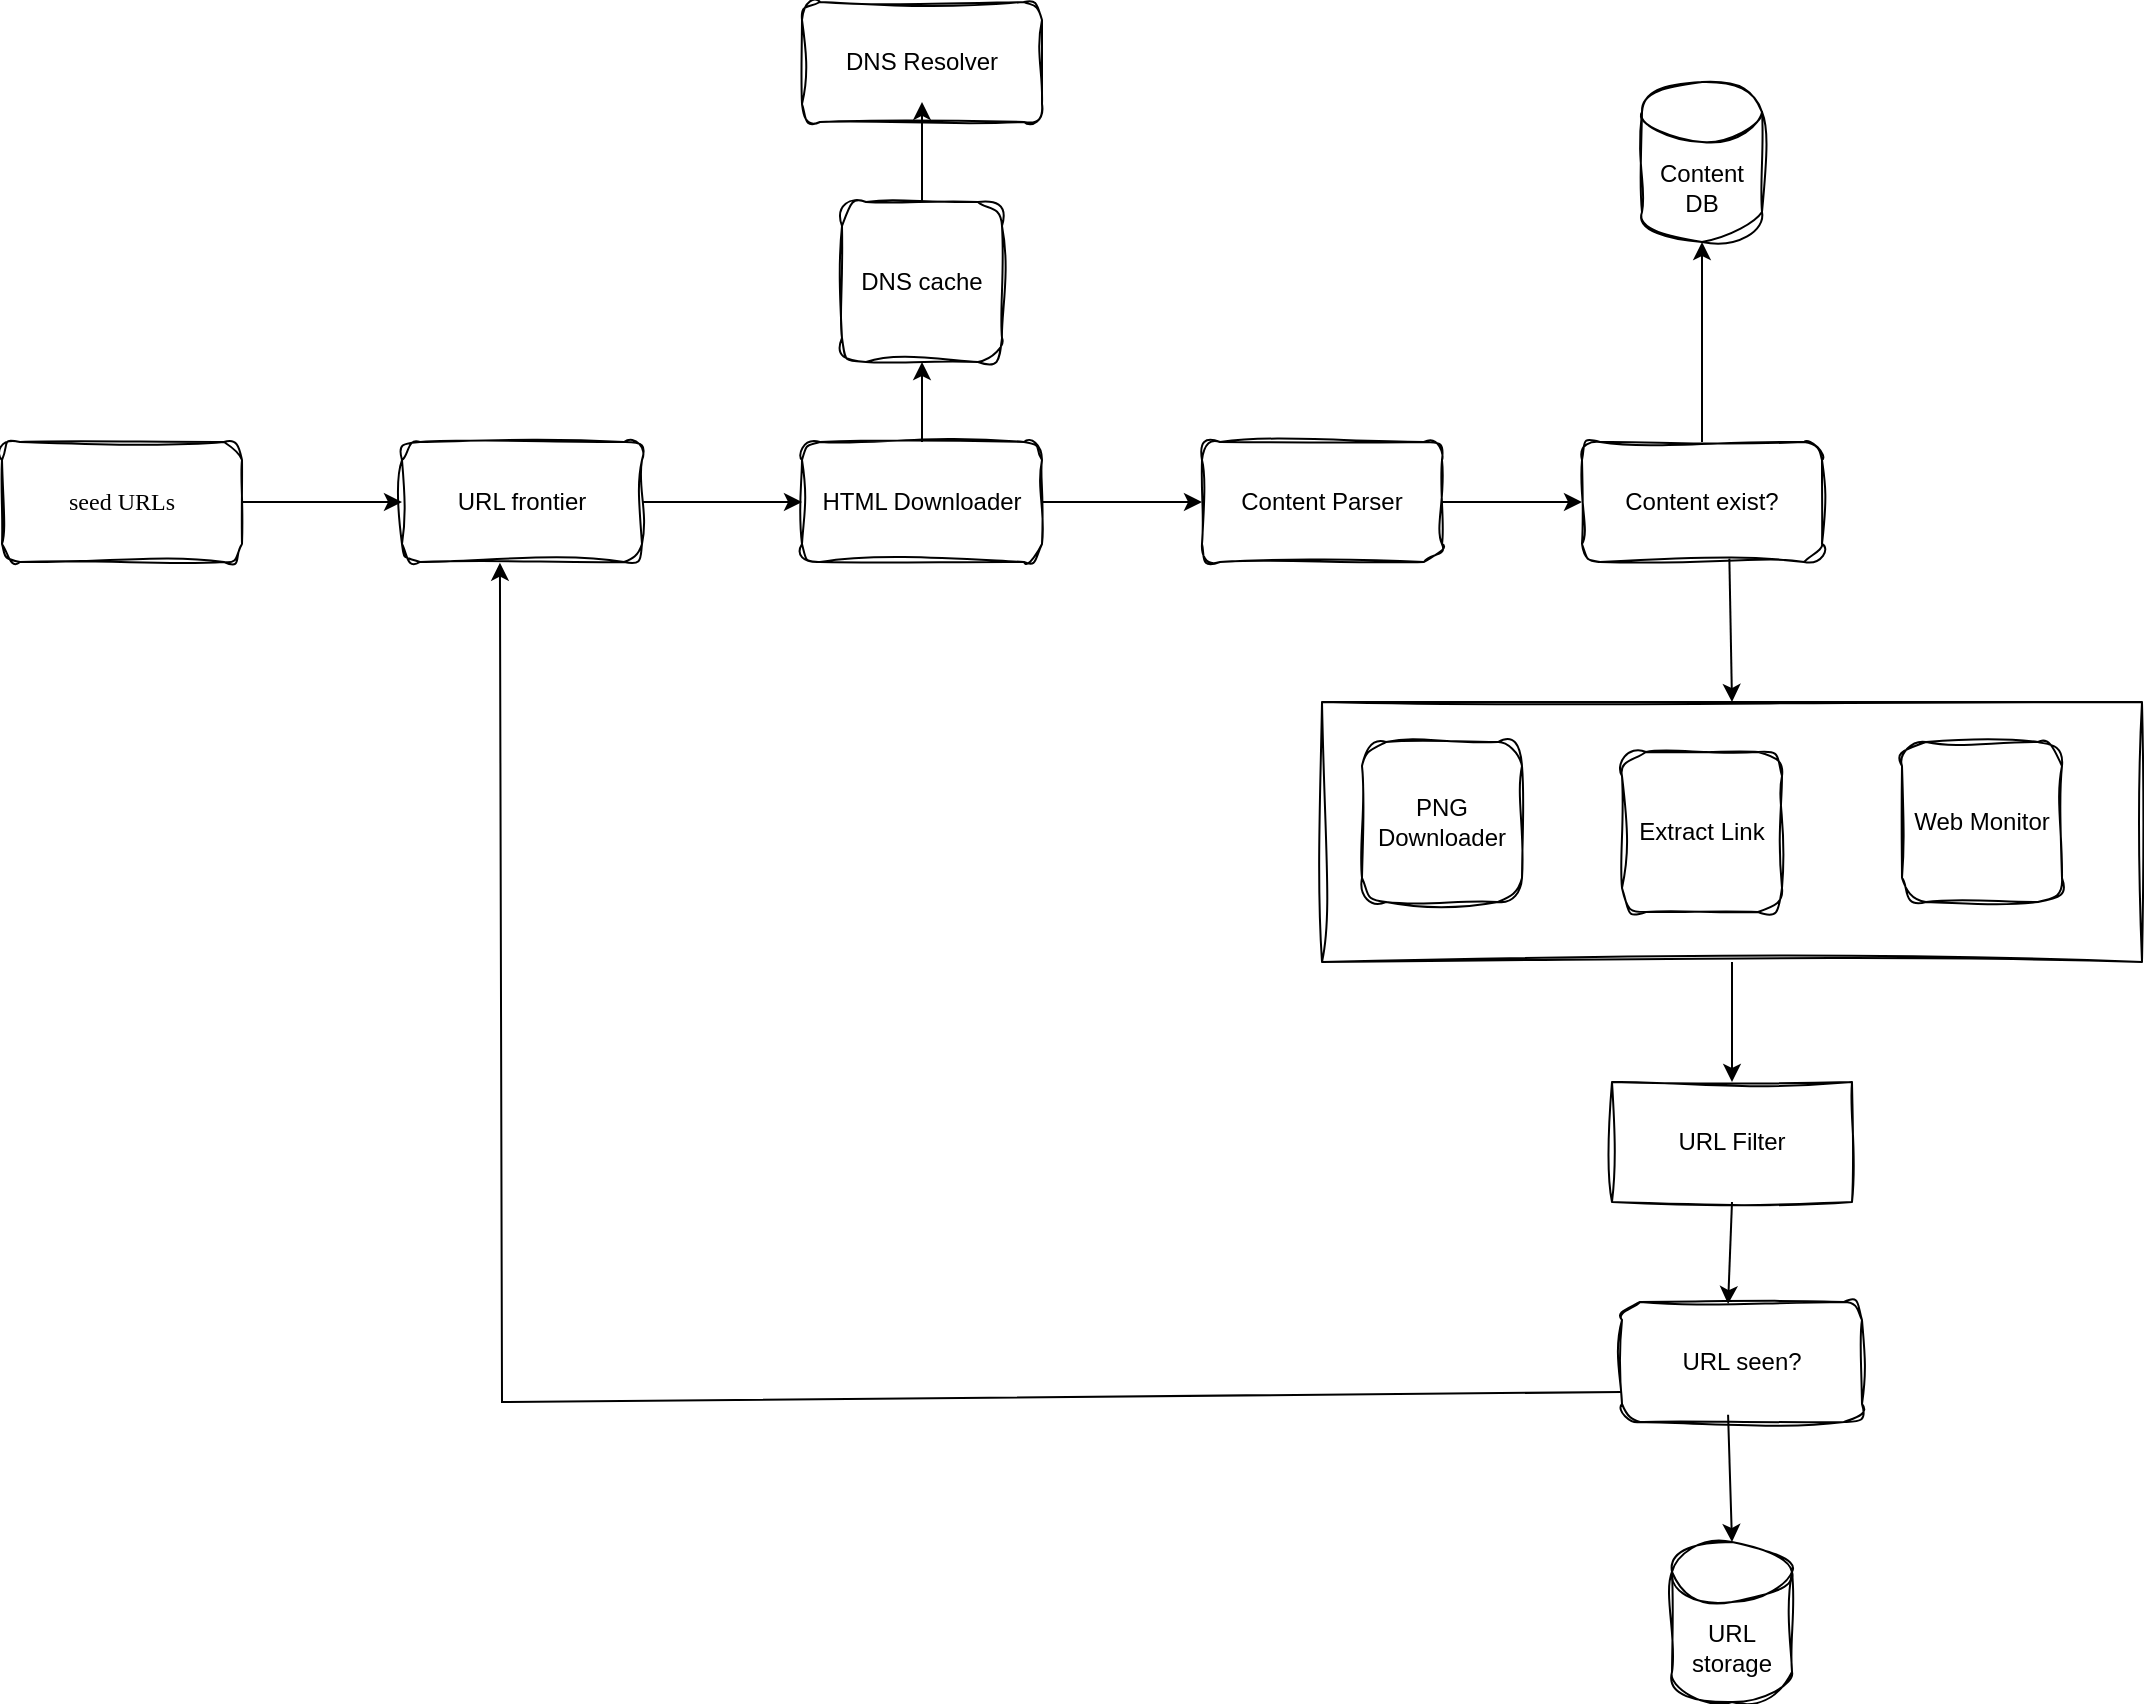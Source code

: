 <mxfile version="28.2.8">
  <diagram name="Page-1" id="En5NODks6tWdw6n6xfn5">
    <mxGraphModel dx="2063" dy="770" grid="1" gridSize="10" guides="1" tooltips="1" connect="1" arrows="1" fold="1" page="1" pageScale="1" pageWidth="850" pageHeight="1100" math="0" shadow="0">
      <root>
        <mxCell id="0" />
        <mxCell id="1" parent="0" />
        <mxCell id="Pa-B8mlxdfMoOiAWfZW8-1" value="&lt;font face=&quot;Lucida Console&quot;&gt;seed URLs&lt;/font&gt;" style="rounded=1;whiteSpace=wrap;html=1;fillColor=none;strokeColor=default;sketch=1;curveFitting=1;jiggle=2;glass=1;" vertex="1" parent="1">
          <mxGeometry x="-180" y="300" width="120" height="60" as="geometry" />
        </mxCell>
        <mxCell id="Pa-B8mlxdfMoOiAWfZW8-3" value="URL frontier" style="rounded=1;whiteSpace=wrap;html=1;glass=1;sketch=1;jiggle=2;curveFitting=1;strokeColor=default;align=center;verticalAlign=middle;fontFamily=Helvetica;fontSize=12;fontColor=default;fillColor=none;" vertex="1" parent="1">
          <mxGeometry x="20" y="300" width="120" height="60" as="geometry" />
        </mxCell>
        <mxCell id="Pa-B8mlxdfMoOiAWfZW8-4" value="HTML Downloader" style="rounded=1;whiteSpace=wrap;html=1;glass=1;sketch=1;jiggle=2;curveFitting=1;strokeColor=default;align=center;verticalAlign=middle;fontFamily=Helvetica;fontSize=12;fontColor=default;fillColor=none;" vertex="1" parent="1">
          <mxGeometry x="220" y="300" width="120" height="60" as="geometry" />
        </mxCell>
        <mxCell id="Pa-B8mlxdfMoOiAWfZW8-5" value="DNS Resolver" style="rounded=1;whiteSpace=wrap;html=1;glass=1;sketch=1;jiggle=2;curveFitting=1;strokeColor=default;align=center;verticalAlign=middle;fontFamily=Helvetica;fontSize=12;fontColor=default;fillColor=none;" vertex="1" parent="1">
          <mxGeometry x="220" y="80" width="120" height="60" as="geometry" />
        </mxCell>
        <mxCell id="Pa-B8mlxdfMoOiAWfZW8-6" value="DNS cache" style="whiteSpace=wrap;html=1;aspect=fixed;rounded=1;glass=1;sketch=1;jiggle=2;curveFitting=1;strokeColor=default;align=center;verticalAlign=middle;fontFamily=Helvetica;fontSize=12;fontColor=default;fillColor=none;" vertex="1" parent="1">
          <mxGeometry x="240" y="180" width="80" height="80" as="geometry" />
        </mxCell>
        <mxCell id="Pa-B8mlxdfMoOiAWfZW8-7" value="Content Parser" style="rounded=1;whiteSpace=wrap;html=1;glass=1;sketch=1;jiggle=2;curveFitting=1;strokeColor=default;align=center;verticalAlign=middle;fontFamily=Helvetica;fontSize=12;fontColor=default;fillColor=none;" vertex="1" parent="1">
          <mxGeometry x="420" y="300" width="120" height="60" as="geometry" />
        </mxCell>
        <mxCell id="Pa-B8mlxdfMoOiAWfZW8-8" value="Content exist?" style="rounded=1;whiteSpace=wrap;html=1;glass=1;sketch=1;jiggle=2;curveFitting=1;strokeColor=default;align=center;verticalAlign=middle;fontFamily=Helvetica;fontSize=12;fontColor=default;fillColor=none;" vertex="1" parent="1">
          <mxGeometry x="610" y="300" width="120" height="60" as="geometry" />
        </mxCell>
        <mxCell id="Pa-B8mlxdfMoOiAWfZW8-9" value="Content DB" style="shape=cylinder3;whiteSpace=wrap;html=1;boundedLbl=1;backgroundOutline=1;size=15;rounded=1;glass=1;sketch=1;jiggle=2;curveFitting=1;strokeColor=default;align=center;verticalAlign=middle;fontFamily=Helvetica;fontSize=12;fontColor=default;fillColor=none;" vertex="1" parent="1">
          <mxGeometry x="640" y="120" width="60" height="80" as="geometry" />
        </mxCell>
        <mxCell id="Pa-B8mlxdfMoOiAWfZW8-10" value="" style="rounded=0;whiteSpace=wrap;html=1;glass=1;sketch=1;jiggle=2;curveFitting=1;strokeColor=default;align=center;verticalAlign=middle;fontFamily=Helvetica;fontSize=12;fontColor=default;fillColor=none;" vertex="1" parent="1">
          <mxGeometry x="480" y="430" width="410" height="130" as="geometry" />
        </mxCell>
        <mxCell id="Pa-B8mlxdfMoOiAWfZW8-11" value="Extract Link" style="whiteSpace=wrap;html=1;aspect=fixed;rounded=1;glass=1;sketch=1;jiggle=2;curveFitting=1;strokeColor=default;align=center;verticalAlign=middle;fontFamily=Helvetica;fontSize=12;fontColor=default;fillColor=none;" vertex="1" parent="1">
          <mxGeometry x="630" y="455" width="80" height="80" as="geometry" />
        </mxCell>
        <mxCell id="Pa-B8mlxdfMoOiAWfZW8-12" value="PNG Downloader" style="whiteSpace=wrap;html=1;aspect=fixed;rounded=1;glass=1;sketch=1;jiggle=2;curveFitting=1;strokeColor=default;align=center;verticalAlign=middle;fontFamily=Helvetica;fontSize=12;fontColor=default;fillColor=none;" vertex="1" parent="1">
          <mxGeometry x="500" y="450" width="80" height="80" as="geometry" />
        </mxCell>
        <mxCell id="Pa-B8mlxdfMoOiAWfZW8-13" value="Web Monitor" style="whiteSpace=wrap;html=1;aspect=fixed;rounded=1;glass=1;sketch=1;jiggle=2;curveFitting=1;strokeColor=default;align=center;verticalAlign=middle;fontFamily=Helvetica;fontSize=12;fontColor=default;fillColor=none;" vertex="1" parent="1">
          <mxGeometry x="770" y="450" width="80" height="80" as="geometry" />
        </mxCell>
        <mxCell id="Pa-B8mlxdfMoOiAWfZW8-15" value="URL Filter" style="rounded=0;whiteSpace=wrap;html=1;glass=1;sketch=1;jiggle=2;curveFitting=1;strokeColor=default;align=center;verticalAlign=middle;fontFamily=Helvetica;fontSize=12;fontColor=default;fillColor=none;" vertex="1" parent="1">
          <mxGeometry x="625" y="620" width="120" height="60" as="geometry" />
        </mxCell>
        <mxCell id="Pa-B8mlxdfMoOiAWfZW8-16" value="URL seen?" style="rounded=1;whiteSpace=wrap;html=1;glass=1;sketch=1;jiggle=2;curveFitting=1;strokeColor=default;align=center;verticalAlign=middle;fontFamily=Helvetica;fontSize=12;fontColor=default;fillColor=none;" vertex="1" parent="1">
          <mxGeometry x="630" y="730" width="120" height="60" as="geometry" />
        </mxCell>
        <mxCell id="Pa-B8mlxdfMoOiAWfZW8-17" value="URL storage" style="shape=cylinder3;whiteSpace=wrap;html=1;boundedLbl=1;backgroundOutline=1;size=15;rounded=1;glass=1;sketch=1;jiggle=2;curveFitting=1;strokeColor=default;align=center;verticalAlign=middle;fontFamily=Helvetica;fontSize=12;fontColor=default;fillColor=none;" vertex="1" parent="1">
          <mxGeometry x="655" y="850" width="60" height="80" as="geometry" />
        </mxCell>
        <mxCell id="Pa-B8mlxdfMoOiAWfZW8-18" value="" style="endArrow=classic;html=1;rounded=0;fontFamily=Helvetica;fontSize=12;fontColor=default;exitX=1;exitY=0.5;exitDx=0;exitDy=0;" edge="1" parent="1" source="Pa-B8mlxdfMoOiAWfZW8-1" target="Pa-B8mlxdfMoOiAWfZW8-3">
          <mxGeometry width="50" height="50" relative="1" as="geometry">
            <mxPoint x="230" y="610" as="sourcePoint" />
            <mxPoint x="280" y="560" as="targetPoint" />
          </mxGeometry>
        </mxCell>
        <mxCell id="Pa-B8mlxdfMoOiAWfZW8-19" value="" style="endArrow=classic;html=1;rounded=0;fontFamily=Helvetica;fontSize=12;fontColor=default;entryX=0;entryY=0.5;entryDx=0;entryDy=0;" edge="1" parent="1" target="Pa-B8mlxdfMoOiAWfZW8-4">
          <mxGeometry width="50" height="50" relative="1" as="geometry">
            <mxPoint x="140" y="330" as="sourcePoint" />
            <mxPoint x="280" y="560" as="targetPoint" />
          </mxGeometry>
        </mxCell>
        <mxCell id="Pa-B8mlxdfMoOiAWfZW8-20" value="" style="endArrow=classic;html=1;rounded=0;fontFamily=Helvetica;fontSize=12;fontColor=default;entryX=0;entryY=0.5;entryDx=0;entryDy=0;exitX=1;exitY=0.5;exitDx=0;exitDy=0;" edge="1" parent="1" source="Pa-B8mlxdfMoOiAWfZW8-4" target="Pa-B8mlxdfMoOiAWfZW8-7">
          <mxGeometry width="50" height="50" relative="1" as="geometry">
            <mxPoint x="230" y="610" as="sourcePoint" />
            <mxPoint x="280" y="560" as="targetPoint" />
          </mxGeometry>
        </mxCell>
        <mxCell id="Pa-B8mlxdfMoOiAWfZW8-21" value="" style="endArrow=classic;html=1;rounded=0;fontFamily=Helvetica;fontSize=12;fontColor=default;entryX=0;entryY=0.5;entryDx=0;entryDy=0;exitX=1;exitY=0.5;exitDx=0;exitDy=0;" edge="1" parent="1" source="Pa-B8mlxdfMoOiAWfZW8-7" target="Pa-B8mlxdfMoOiAWfZW8-8">
          <mxGeometry width="50" height="50" relative="1" as="geometry">
            <mxPoint x="230" y="610" as="sourcePoint" />
            <mxPoint x="280" y="560" as="targetPoint" />
          </mxGeometry>
        </mxCell>
        <mxCell id="Pa-B8mlxdfMoOiAWfZW8-22" value="" style="endArrow=classic;html=1;rounded=0;fontFamily=Helvetica;fontSize=12;fontColor=default;entryX=0.5;entryY=0;entryDx=0;entryDy=0;exitX=0.614;exitY=0.972;exitDx=0;exitDy=0;exitPerimeter=0;" edge="1" parent="1" source="Pa-B8mlxdfMoOiAWfZW8-8" target="Pa-B8mlxdfMoOiAWfZW8-10">
          <mxGeometry width="50" height="50" relative="1" as="geometry">
            <mxPoint x="230" y="610" as="sourcePoint" />
            <mxPoint x="280" y="560" as="targetPoint" />
          </mxGeometry>
        </mxCell>
        <mxCell id="Pa-B8mlxdfMoOiAWfZW8-23" value="" style="endArrow=classic;html=1;rounded=0;fontFamily=Helvetica;fontSize=12;fontColor=default;entryX=0.5;entryY=0;entryDx=0;entryDy=0;exitX=0.5;exitY=1;exitDx=0;exitDy=0;" edge="1" parent="1" source="Pa-B8mlxdfMoOiAWfZW8-10" target="Pa-B8mlxdfMoOiAWfZW8-15">
          <mxGeometry width="50" height="50" relative="1" as="geometry">
            <mxPoint x="230" y="610" as="sourcePoint" />
            <mxPoint x="280" y="560" as="targetPoint" />
          </mxGeometry>
        </mxCell>
        <mxCell id="Pa-B8mlxdfMoOiAWfZW8-24" value="" style="endArrow=classic;html=1;rounded=0;fontFamily=Helvetica;fontSize=12;fontColor=default;entryX=0.442;entryY=0.017;entryDx=0;entryDy=0;entryPerimeter=0;exitX=0.5;exitY=1;exitDx=0;exitDy=0;" edge="1" parent="1" source="Pa-B8mlxdfMoOiAWfZW8-15" target="Pa-B8mlxdfMoOiAWfZW8-16">
          <mxGeometry width="50" height="50" relative="1" as="geometry">
            <mxPoint x="230" y="610" as="sourcePoint" />
            <mxPoint x="280" y="560" as="targetPoint" />
          </mxGeometry>
        </mxCell>
        <mxCell id="Pa-B8mlxdfMoOiAWfZW8-25" value="" style="endArrow=classic;html=1;rounded=0;fontFamily=Helvetica;fontSize=12;fontColor=default;entryX=0.5;entryY=0;entryDx=0;entryDy=0;entryPerimeter=0;exitX=0.442;exitY=0.939;exitDx=0;exitDy=0;exitPerimeter=0;" edge="1" parent="1" source="Pa-B8mlxdfMoOiAWfZW8-16" target="Pa-B8mlxdfMoOiAWfZW8-17">
          <mxGeometry width="50" height="50" relative="1" as="geometry">
            <mxPoint x="230" y="610" as="sourcePoint" />
            <mxPoint x="280" y="560" as="targetPoint" />
          </mxGeometry>
        </mxCell>
        <mxCell id="Pa-B8mlxdfMoOiAWfZW8-26" value="" style="endArrow=classic;html=1;rounded=0;fontFamily=Helvetica;fontSize=12;fontColor=default;entryX=0.5;entryY=1;entryDx=0;entryDy=0;entryPerimeter=0;" edge="1" parent="1" source="Pa-B8mlxdfMoOiAWfZW8-8" target="Pa-B8mlxdfMoOiAWfZW8-9">
          <mxGeometry width="50" height="50" relative="1" as="geometry">
            <mxPoint x="230" y="390" as="sourcePoint" />
            <mxPoint x="280" y="340" as="targetPoint" />
          </mxGeometry>
        </mxCell>
        <mxCell id="Pa-B8mlxdfMoOiAWfZW8-27" value="" style="endArrow=classic;html=1;rounded=0;fontFamily=Helvetica;fontSize=12;fontColor=default;entryX=0.5;entryY=1;entryDx=0;entryDy=0;exitX=0.5;exitY=0;exitDx=0;exitDy=0;" edge="1" parent="1" source="Pa-B8mlxdfMoOiAWfZW8-4" target="Pa-B8mlxdfMoOiAWfZW8-6">
          <mxGeometry width="50" height="50" relative="1" as="geometry">
            <mxPoint x="230" y="390" as="sourcePoint" />
            <mxPoint x="280" y="340" as="targetPoint" />
          </mxGeometry>
        </mxCell>
        <mxCell id="Pa-B8mlxdfMoOiAWfZW8-28" value="" style="endArrow=classic;html=1;rounded=0;fontFamily=Helvetica;fontSize=12;fontColor=default;entryX=0.5;entryY=0.833;entryDx=0;entryDy=0;entryPerimeter=0;exitX=0.5;exitY=0;exitDx=0;exitDy=0;" edge="1" parent="1" source="Pa-B8mlxdfMoOiAWfZW8-6" target="Pa-B8mlxdfMoOiAWfZW8-5">
          <mxGeometry width="50" height="50" relative="1" as="geometry">
            <mxPoint x="230" y="390" as="sourcePoint" />
            <mxPoint x="280" y="340" as="targetPoint" />
          </mxGeometry>
        </mxCell>
        <mxCell id="Pa-B8mlxdfMoOiAWfZW8-29" value="" style="endArrow=classic;html=1;rounded=0;fontFamily=Helvetica;fontSize=12;fontColor=default;entryX=0.408;entryY=1.006;entryDx=0;entryDy=0;entryPerimeter=0;exitX=0;exitY=0.75;exitDx=0;exitDy=0;" edge="1" parent="1" source="Pa-B8mlxdfMoOiAWfZW8-16" target="Pa-B8mlxdfMoOiAWfZW8-3">
          <mxGeometry width="50" height="50" relative="1" as="geometry">
            <mxPoint x="400" y="610" as="sourcePoint" />
            <mxPoint x="450" y="560" as="targetPoint" />
            <Array as="points">
              <mxPoint x="70" y="780" />
            </Array>
          </mxGeometry>
        </mxCell>
      </root>
    </mxGraphModel>
  </diagram>
</mxfile>
